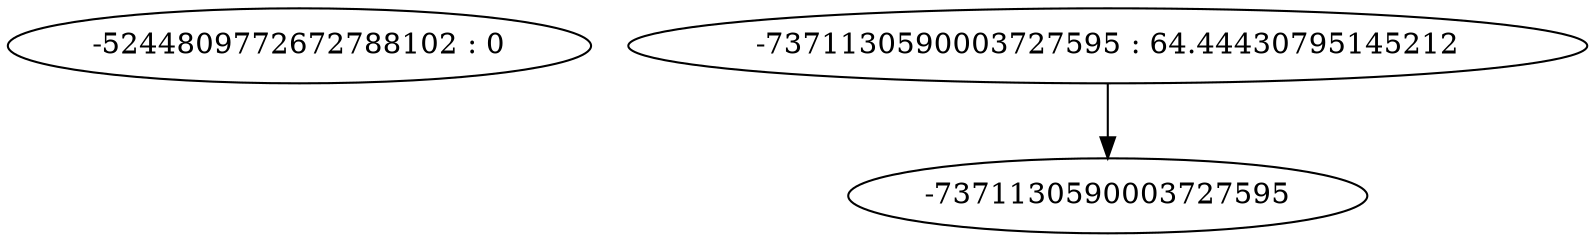 digraph "plots/tree_0.dot" {
	0 [label="-5244809772672788102 : 0"]
	1 [label="-7371130590003727595 : 64.44430795145212"]
	1 -> -7371130590003727595
}
